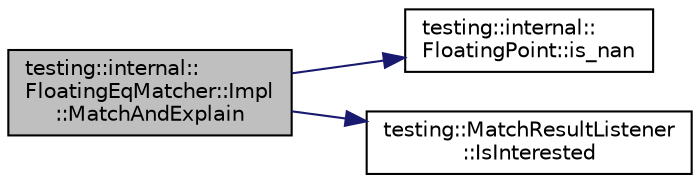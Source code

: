 digraph "testing::internal::FloatingEqMatcher::Impl::MatchAndExplain"
{
  edge [fontname="Helvetica",fontsize="10",labelfontname="Helvetica",labelfontsize="10"];
  node [fontname="Helvetica",fontsize="10",shape=record];
  rankdir="LR";
  Node10 [label="testing::internal::\lFloatingEqMatcher::Impl\l::MatchAndExplain",height=0.2,width=0.4,color="black", fillcolor="grey75", style="filled", fontcolor="black"];
  Node10 -> Node11 [color="midnightblue",fontsize="10",style="solid",fontname="Helvetica"];
  Node11 [label="testing::internal::\lFloatingPoint::is_nan",height=0.2,width=0.4,color="black", fillcolor="white", style="filled",URL="$d2/d56/classtesting_1_1internal_1_1_floating_point.html#a1fc654fd206efa98e480aa1e034f30d5"];
  Node10 -> Node12 [color="midnightblue",fontsize="10",style="solid",fontname="Helvetica"];
  Node12 [label="testing::MatchResultListener\l::IsInterested",height=0.2,width=0.4,color="black", fillcolor="white", style="filled",URL="$d7/d01/classtesting_1_1_match_result_listener.html#ac34f9771f2ba6128cd6a1348b3aebda3"];
}
